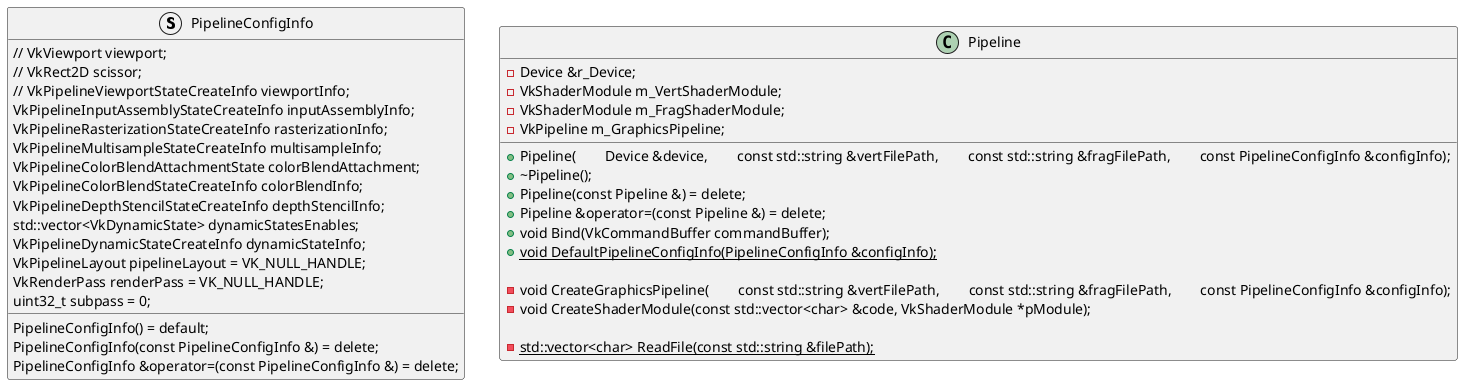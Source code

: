 @startuml
struct PipelineConfigInfo
{
    PipelineConfigInfo() = default;
    PipelineConfigInfo(const PipelineConfigInfo &) = delete;
    PipelineConfigInfo &operator=(const PipelineConfigInfo &) = delete;
    // VkViewport viewport;
    // VkRect2D scissor;
    // VkPipelineViewportStateCreateInfo viewportInfo;
    VkPipelineInputAssemblyStateCreateInfo inputAssemblyInfo;
    VkPipelineRasterizationStateCreateInfo rasterizationInfo;
    VkPipelineMultisampleStateCreateInfo multisampleInfo;
    VkPipelineColorBlendAttachmentState colorBlendAttachment;
    VkPipelineColorBlendStateCreateInfo colorBlendInfo;
    VkPipelineDepthStencilStateCreateInfo depthStencilInfo;
    std::vector<VkDynamicState> dynamicStatesEnables;
    VkPipelineDynamicStateCreateInfo dynamicStateInfo;
    VkPipelineLayout pipelineLayout = VK_NULL_HANDLE;
    VkRenderPass renderPass = VK_NULL_HANDLE;
    uint32_t subpass = 0;
}

class Pipeline
{
    + Pipeline(\
        Device &device,\
        const std::string &vertFilePath,\
        const std::string &fragFilePath,\
        const PipelineConfigInfo &configInfo);
    + \~Pipeline();
    + Pipeline(const Pipeline &) = delete;
    + Pipeline &operator=(const Pipeline &) = delete;
    + void Bind(VkCommandBuffer commandBuffer);
    + {static} void DefaultPipelineConfigInfo(PipelineConfigInfo &configInfo);

    - void CreateGraphicsPipeline(\
        const std::string &vertFilePath,\
        const std::string &fragFilePath,\
        const PipelineConfigInfo &configInfo);
    - void CreateShaderModule(const std::vector<char> &code, VkShaderModule *pModule);

    - {static} std::vector<char> ReadFile(const std::string &filePath);

    - Device &r_Device;
    - VkShaderModule m_VertShaderModule;
    - VkShaderModule m_FragShaderModule;
    - VkPipeline m_GraphicsPipeline;
}
@enduml